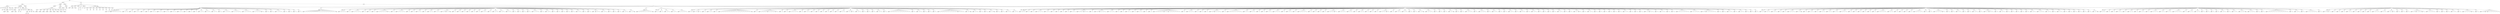 digraph Tree {
	"t0" [label = "TEI"];
	"t1" [label = "teiHeader"];
	"t2" [label = "fileDesc"];
	"t3" [label = "titleStmt"];
	"t4" [label = "title"];
	"t5" [label = "title"];
	"t6" [label = "title"];
	"t7" [label = "author"];
	"t8" [label = "idno"];
	"t9" [label = "idno"];
	"t10" [label = "persName"];
	"t11" [label = "forename"];
	"t12" [label = "surname"];
	"t13" [label = "author"];
	"t14" [label = "idno"];
	"t15" [label = "idno"];
	"t16" [label = "persName"];
	"t17" [label = "forename"];
	"t18" [label = "surname"];
	"t19" [label = "editor"];
	"t20" [label = "publicationStmt"];
	"t21" [label = "publisher"];
	"t22" [label = "idno"];
	"t23" [label = "idno"];
	"t24" [label = "availability"];
	"t25" [label = "licence"];
	"t26" [label = "ab"];
	"t27" [label = "ref"];
	"t28" [label = "sourceDesc"];
	"t29" [label = "bibl"];
	"t30" [label = "name"];
	"t31" [label = "idno"];
	"t32" [label = "idno"];
	"t33" [label = "availability"];
	"t34" [label = "licence"];
	"t35" [label = "ab"];
	"t36" [label = "ref"];
	"t37" [label = "bibl"];
	"t38" [label = "date"];
	"t39" [label = "date"];
	"t40" [label = "idno"];
	"t41" [label = "profileDesc"];
	"t42" [label = "particDesc"];
	"t43" [label = "listPerson"];
	"t44" [label = "person"];
	"t45" [label = "persName"];
	"t46" [label = "person"];
	"t47" [label = "persName"];
	"t48" [label = "person"];
	"t49" [label = "persName"];
	"t50" [label = "person"];
	"t51" [label = "persName"];
	"t52" [label = "person"];
	"t53" [label = "persName"];
	"t54" [label = "person"];
	"t55" [label = "persName"];
	"t56" [label = "person"];
	"t57" [label = "persName"];
	"t58" [label = "person"];
	"t59" [label = "persName"];
	"t60" [label = "person"];
	"t61" [label = "persName"];
	"t62" [label = "textClass"];
	"t63" [label = "keywords"];
	"t64" [label = "term"];
	"t65" [label = "term"];
	"t66" [label = "classCode"];
	"t67" [label = "revisionDesc"];
	"t68" [label = "listChange"];
	"t69" [label = "change"];
	"t70" [label = "text"];
	"t71" [label = "front"];
	"t72" [label = "docTitle"];
	"t73" [label = "titlePart"];
	"t74" [label = "titlePart"];
	"t75" [label = "titlePart"];
	"t76" [label = "docDate"];
	"t77" [label = "docAuthor"];
	"t78" [label = "div"];
	"t79" [label = "div"];
	"t80" [label = "p"];
	"t81" [label = "div"];
	"t82" [label = "p"];
	"t83" [label = "performance"];
	"t84" [label = "ab"];
	"t85" [label = "castList"];
	"t86" [label = "head"];
	"t87" [label = "castItem"];
	"t88" [label = "role"];
	"t89" [label = "castItem"];
	"t90" [label = "role"];
	"t91" [label = "castItem"];
	"t92" [label = "role"];
	"t93" [label = "castItem"];
	"t94" [label = "role"];
	"t95" [label = "castItem"];
	"t96" [label = "role"];
	"t97" [label = "castItem"];
	"t98" [label = "role"];
	"t99" [label = "castItem"];
	"t100" [label = "role"];
	"t101" [label = "castItem"];
	"t102" [label = "role"];
	"t103" [label = "castItem"];
	"t104" [label = "role"];
	"t105" [label = "note"];
	"t106" [label = "body"];
	"t107" [label = "div"];
	"t108" [label = "head"];
	"t109" [label = "div"];
	"t110" [label = "head"];
	"t111" [label = "sp"];
	"t112" [label = "speaker"];
	"t113" [label = "l"];
	"t114" [label = "sp"];
	"t115" [label = "speaker"];
	"t116" [label = "l"];
	"t117" [label = "l"];
	"t118" [label = "l"];
	"t119" [label = "l"];
	"t120" [label = "l"];
	"t121" [label = "sp"];
	"t122" [label = "speaker"];
	"t123" [label = "l"];
	"t124" [label = "l"];
	"t125" [label = "sp"];
	"t126" [label = "speaker"];
	"t127" [label = "l"];
	"t128" [label = "sp"];
	"t129" [label = "speaker"];
	"t130" [label = "l"];
	"t131" [label = "l"];
	"t132" [label = "sp"];
	"t133" [label = "speaker"];
	"t134" [label = "l"];
	"t135" [label = "sp"];
	"t136" [label = "speaker"];
	"t137" [label = "l"];
	"t138" [label = "sp"];
	"t139" [label = "speaker"];
	"t140" [label = "l"];
	"t141" [label = "l"];
	"t142" [label = "sp"];
	"t143" [label = "speaker"];
	"t144" [label = "l"];
	"t145" [label = "l"];
	"t146" [label = "sp"];
	"t147" [label = "speaker"];
	"t148" [label = "l"];
	"t149" [label = "l"];
	"t150" [label = "sp"];
	"t151" [label = "speaker"];
	"t152" [label = "l"];
	"t153" [label = "l"];
	"t154" [label = "sp"];
	"t155" [label = "speaker"];
	"t156" [label = "l"];
	"t157" [label = "l"];
	"t158" [label = "sp"];
	"t159" [label = "speaker"];
	"t160" [label = "l"];
	"t161" [label = "sp"];
	"t162" [label = "speaker"];
	"t163" [label = "l"];
	"t164" [label = "sp"];
	"t165" [label = "speaker"];
	"t166" [label = "l"];
	"t167" [label = "sp"];
	"t168" [label = "speaker"];
	"t169" [label = "l"];
	"t170" [label = "l"];
	"t171" [label = "sp"];
	"t172" [label = "speaker"];
	"t173" [label = "l"];
	"t174" [label = "l"];
	"t175" [label = "sp"];
	"t176" [label = "speaker"];
	"t177" [label = "l"];
	"t178" [label = "l"];
	"t179" [label = "sp"];
	"t180" [label = "speaker"];
	"t181" [label = "l"];
	"t182" [label = "sp"];
	"t183" [label = "speaker"];
	"t184" [label = "l"];
	"t185" [label = "l"];
	"t186" [label = "l"];
	"t187" [label = "sp"];
	"t188" [label = "speaker"];
	"t189" [label = "l"];
	"t190" [label = "l"];
	"t191" [label = "l"];
	"t192" [label = "l"];
	"t193" [label = "sp"];
	"t194" [label = "speaker"];
	"t195" [label = "l"];
	"t196" [label = "l"];
	"t197" [label = "l"];
	"t198" [label = "l"];
	"t199" [label = "sp"];
	"t200" [label = "speaker"];
	"t201" [label = "l"];
	"t202" [label = "l"];
	"t203" [label = "l"];
	"t204" [label = "stage"];
	"t205" [label = "l"];
	"t206" [label = "sp"];
	"t207" [label = "speaker"];
	"t208" [label = "l"];
	"t209" [label = "sp"];
	"t210" [label = "speaker"];
	"t211" [label = "l"];
	"t212" [label = "sp"];
	"t213" [label = "speaker"];
	"t214" [label = "l"];
	"t215" [label = "l"];
	"t216" [label = "l"];
	"t217" [label = "sp"];
	"t218" [label = "speaker"];
	"t219" [label = "l"];
	"t220" [label = "sp"];
	"t221" [label = "speaker"];
	"t222" [label = "l"];
	"t223" [label = "sp"];
	"t224" [label = "speaker"];
	"t225" [label = "l"];
	"t226" [label = "sp"];
	"t227" [label = "speaker"];
	"t228" [label = "l"];
	"t229" [label = "div"];
	"t230" [label = "head"];
	"t231" [label = "sp"];
	"t232" [label = "speaker"];
	"t233" [label = "l"];
	"t234" [label = "l"];
	"t235" [label = "l"];
	"t236" [label = "l"];
	"t237" [label = "l"];
	"t238" [label = "l"];
	"t239" [label = "l"];
	"t240" [label = "l"];
	"t241" [label = "l"];
	"t242" [label = "l"];
	"t243" [label = "l"];
	"t244" [label = "l"];
	"t245" [label = "l"];
	"t246" [label = "l"];
	"t247" [label = "l"];
	"t248" [label = "l"];
	"t249" [label = "stage"];
	"t250" [label = "div"];
	"t251" [label = "head"];
	"t252" [label = "sp"];
	"t253" [label = "speaker"];
	"t254" [label = "l"];
	"t255" [label = "l"];
	"t256" [label = "l"];
	"t257" [label = "sp"];
	"t258" [label = "speaker"];
	"t259" [label = "l"];
	"t260" [label = "sp"];
	"t261" [label = "speaker"];
	"t262" [label = "l"];
	"t263" [label = "l"];
	"t264" [label = "l"];
	"t265" [label = "l"];
	"t266" [label = "sp"];
	"t267" [label = "speaker"];
	"t268" [label = "l"];
	"t269" [label = "sp"];
	"t270" [label = "speaker"];
	"t271" [label = "l"];
	"t272" [label = "sp"];
	"t273" [label = "speaker"];
	"t274" [label = "l"];
	"t275" [label = "sp"];
	"t276" [label = "speaker"];
	"t277" [label = "l"];
	"t278" [label = "l"];
	"t279" [label = "l"];
	"t280" [label = "l"];
	"t281" [label = "note"];
	"t282" [label = "l"];
	"t283" [label = "sp"];
	"t284" [label = "speaker"];
	"t285" [label = "l"];
	"t286" [label = "sp"];
	"t287" [label = "speaker"];
	"t288" [label = "l"];
	"t289" [label = "l"];
	"t290" [label = "l"];
	"t291" [label = "l"];
	"t292" [label = "sp"];
	"t293" [label = "speaker"];
	"t294" [label = "l"];
	"t295" [label = "sp"];
	"t296" [label = "speaker"];
	"t297" [label = "l"];
	"t298" [label = "sp"];
	"t299" [label = "speaker"];
	"t300" [label = "l"];
	"t301" [label = "l"];
	"t302" [label = "sp"];
	"t303" [label = "speaker"];
	"t304" [label = "l"];
	"t305" [label = "sp"];
	"t306" [label = "speaker"];
	"t307" [label = "l"];
	"t308" [label = "l"];
	"t309" [label = "sp"];
	"t310" [label = "speaker"];
	"t311" [label = "l"];
	"t312" [label = "l"];
	"t313" [label = "sp"];
	"t314" [label = "speaker"];
	"t315" [label = "l"];
	"t316" [label = "stage"];
	"t317" [label = "l"];
	"t318" [label = "stage"];
	"t319" [label = "sp"];
	"t320" [label = "speaker"];
	"t321" [label = "l"];
	"t322" [label = "sp"];
	"t323" [label = "speaker"];
	"t324" [label = "l"];
	"t325" [label = "sp"];
	"t326" [label = "speaker"];
	"t327" [label = "l"];
	"t328" [label = "sp"];
	"t329" [label = "speaker"];
	"t330" [label = "l"];
	"t331" [label = "sp"];
	"t332" [label = "speaker"];
	"t333" [label = "l"];
	"t334" [label = "sp"];
	"t335" [label = "speaker"];
	"t336" [label = "l"];
	"t337" [label = "sp"];
	"t338" [label = "speaker"];
	"t339" [label = "l"];
	"t340" [label = "l"];
	"t341" [label = "sp"];
	"t342" [label = "speaker"];
	"t343" [label = "l"];
	"t344" [label = "sp"];
	"t345" [label = "speaker"];
	"t346" [label = "l"];
	"t347" [label = "l"];
	"t348" [label = "sp"];
	"t349" [label = "speaker"];
	"t350" [label = "l"];
	"t351" [label = "l"];
	"t352" [label = "sp"];
	"t353" [label = "speaker"];
	"t354" [label = "l"];
	"t355" [label = "l"];
	"t356" [label = "sp"];
	"t357" [label = "speaker"];
	"t358" [label = "l"];
	"t359" [label = "sp"];
	"t360" [label = "speaker"];
	"t361" [label = "l"];
	"t362" [label = "sp"];
	"t363" [label = "speaker"];
	"t364" [label = "l"];
	"t365" [label = "sp"];
	"t366" [label = "speaker"];
	"t367" [label = "l"];
	"t368" [label = "sp"];
	"t369" [label = "speaker"];
	"t370" [label = "l"];
	"t371" [label = "l"];
	"t372" [label = "l"];
	"t373" [label = "sp"];
	"t374" [label = "speaker"];
	"t375" [label = "l"];
	"t376" [label = "sp"];
	"t377" [label = "speaker"];
	"t378" [label = "l"];
	"t379" [label = "l"];
	"t380" [label = "sp"];
	"t381" [label = "speaker"];
	"t382" [label = "l"];
	"t383" [label = "sp"];
	"t384" [label = "speaker"];
	"t385" [label = "l"];
	"t386" [label = "sp"];
	"t387" [label = "speaker"];
	"t388" [label = "l"];
	"t389" [label = "sp"];
	"t390" [label = "speaker"];
	"t391" [label = "l"];
	"t392" [label = "sp"];
	"t393" [label = "speaker"];
	"t394" [label = "l"];
	"t395" [label = "sp"];
	"t396" [label = "speaker"];
	"t397" [label = "l"];
	"t398" [label = "l"];
	"t399" [label = "sp"];
	"t400" [label = "speaker"];
	"t401" [label = "l"];
	"t402" [label = "sp"];
	"t403" [label = "speaker"];
	"t404" [label = "l"];
	"t405" [label = "sp"];
	"t406" [label = "speaker"];
	"t407" [label = "stage"];
	"t408" [label = "l"];
	"t409" [label = "l"];
	"t410" [label = "sp"];
	"t411" [label = "speaker"];
	"t412" [label = "l"];
	"t413" [label = "l"];
	"t414" [label = "sp"];
	"t415" [label = "speaker"];
	"t416" [label = "l"];
	"t417" [label = "sp"];
	"t418" [label = "speaker"];
	"t419" [label = "l"];
	"t420" [label = "sp"];
	"t421" [label = "speaker"];
	"t422" [label = "l"];
	"t423" [label = "sp"];
	"t424" [label = "speaker"];
	"t425" [label = "l"];
	"t426" [label = "l"];
	"t427" [label = "sp"];
	"t428" [label = "speaker"];
	"t429" [label = "l"];
	"t430" [label = "stage"];
	"t431" [label = "div"];
	"t432" [label = "head"];
	"t433" [label = "sp"];
	"t434" [label = "speaker"];
	"t435" [label = "l"];
	"t436" [label = "l"];
	"t437" [label = "l"];
	"t438" [label = "l"];
	"t439" [label = "l"];
	"t440" [label = "l"];
	"t441" [label = "l"];
	"t442" [label = "stage"];
	"t443" [label = "div"];
	"t444" [label = "head"];
	"t445" [label = "sp"];
	"t446" [label = "speaker"];
	"t447" [label = "l"];
	"t448" [label = "sp"];
	"t449" [label = "speaker"];
	"t450" [label = "l"];
	"t451" [label = "sp"];
	"t452" [label = "speaker"];
	"t453" [label = "l"];
	"t454" [label = "l"];
	"t455" [label = "sp"];
	"t456" [label = "speaker"];
	"t457" [label = "l"];
	"t458" [label = "l"];
	"t459" [label = "sp"];
	"t460" [label = "speaker"];
	"t461" [label = "l"];
	"t462" [label = "l"];
	"t463" [label = "l"];
	"t464" [label = "l"];
	"t465" [label = "div"];
	"t466" [label = "head"];
	"t467" [label = "sp"];
	"t468" [label = "speaker"];
	"t469" [label = "l"];
	"t470" [label = "sp"];
	"t471" [label = "speaker"];
	"t472" [label = "l"];
	"t473" [label = "stage"];
	"t474" [label = "l"];
	"t475" [label = "sp"];
	"t476" [label = "speaker"];
	"t477" [label = "l"];
	"t478" [label = "sp"];
	"t479" [label = "speaker"];
	"t480" [label = "l"];
	"t481" [label = "l"];
	"t482" [label = "sp"];
	"t483" [label = "speaker"];
	"t484" [label = "l"];
	"t485" [label = "sp"];
	"t486" [label = "speaker"];
	"t487" [label = "l"];
	"t488" [label = "l"];
	"t489" [label = "l"];
	"t490" [label = "l"];
	"t491" [label = "l"];
	"t492" [label = "l"];
	"t493" [label = "l"];
	"t494" [label = "l"];
	"t495" [label = "l"];
	"t496" [label = "l"];
	"t497" [label = "l"];
	"t498" [label = "l"];
	"t499" [label = "l"];
	"t500" [label = "l"];
	"t501" [label = "l"];
	"t502" [label = "l"];
	"t503" [label = "stage"];
	"t504" [label = "sp"];
	"t505" [label = "speaker"];
	"t506" [label = "l"];
	"t507" [label = "sp"];
	"t508" [label = "speaker"];
	"t509" [label = "l"];
	"t510" [label = "l"];
	"t511" [label = "l"];
	"t512" [label = "stage"];
	"t513" [label = "l"];
	"t514" [label = "l"];
	"t515" [label = "l"];
	"t516" [label = "note"];
	"t517" [label = "l"];
	"t518" [label = "sp"];
	"t519" [label = "speaker"];
	"t520" [label = "l"];
	"t521" [label = "sp"];
	"t522" [label = "speaker"];
	"t523" [label = "l"];
	"t524" [label = "sp"];
	"t525" [label = "speaker"];
	"t526" [label = "l"];
	"t527" [label = "l"];
	"t528" [label = "l"];
	"t529" [label = "l"];
	"t530" [label = "sp"];
	"t531" [label = "speaker"];
	"t532" [label = "l"];
	"t533" [label = "sp"];
	"t534" [label = "speaker"];
	"t535" [label = "l"];
	"t536" [label = "l"];
	"t537" [label = "sp"];
	"t538" [label = "speaker"];
	"t539" [label = "l"];
	"t540" [label = "sp"];
	"t541" [label = "speaker"];
	"t542" [label = "l"];
	"t543" [label = "sp"];
	"t544" [label = "speaker"];
	"t545" [label = "l"];
	"t546" [label = "sp"];
	"t547" [label = "speaker"];
	"t548" [label = "l"];
	"t549" [label = "sp"];
	"t550" [label = "speaker"];
	"t551" [label = "l"];
	"t552" [label = "sp"];
	"t553" [label = "speaker"];
	"t554" [label = "l"];
	"t555" [label = "sp"];
	"t556" [label = "speaker"];
	"t557" [label = "l"];
	"t558" [label = "l"];
	"t559" [label = "sp"];
	"t560" [label = "speaker"];
	"t561" [label = "l"];
	"t562" [label = "stage"];
	"t563" [label = "l"];
	"t564" [label = "sp"];
	"t565" [label = "speaker"];
	"t566" [label = "l"];
	"t567" [label = "l"];
	"t568" [label = "sp"];
	"t569" [label = "speaker"];
	"t570" [label = "l"];
	"t571" [label = "sp"];
	"t572" [label = "speaker"];
	"t573" [label = "l"];
	"t574" [label = "sp"];
	"t575" [label = "speaker"];
	"t576" [label = "l"];
	"t577" [label = "sp"];
	"t578" [label = "speaker"];
	"t579" [label = "l"];
	"t580" [label = "l"];
	"t581" [label = "sp"];
	"t582" [label = "speaker"];
	"t583" [label = "l"];
	"t584" [label = "sp"];
	"t585" [label = "speaker"];
	"t586" [label = "l"];
	"t587" [label = "l"];
	"t588" [label = "l"];
	"t589" [label = "l"];
	"t590" [label = "l"];
	"t591" [label = "l"];
	"t592" [label = "l"];
	"t593" [label = "l"];
	"t594" [label = "l"];
	"t595" [label = "l"];
	"t596" [label = "l"];
	"t597" [label = "sp"];
	"t598" [label = "speaker"];
	"t599" [label = "l"];
	"t600" [label = "sp"];
	"t601" [label = "speaker"];
	"t602" [label = "l"];
	"t603" [label = "l"];
	"t604" [label = "sp"];
	"t605" [label = "speaker"];
	"t606" [label = "l"];
	"t607" [label = "sp"];
	"t608" [label = "speaker"];
	"t609" [label = "l"];
	"t610" [label = "sp"];
	"t611" [label = "speaker"];
	"t612" [label = "l"];
	"t613" [label = "sp"];
	"t614" [label = "speaker"];
	"t615" [label = "l"];
	"t616" [label = "l"];
	"t617" [label = "l"];
	"t618" [label = "l"];
	"t619" [label = "l"];
	"t620" [label = "l"];
	"t621" [label = "l"];
	"t622" [label = "l"];
	"t623" [label = "l"];
	"t624" [label = "stage"];
	"t625" [label = "l"];
	"t626" [label = "l"];
	"t627" [label = "l"];
	"t628" [label = "sp"];
	"t629" [label = "speaker"];
	"t630" [label = "l"];
	"t631" [label = "stage"];
	"t632" [label = "sp"];
	"t633" [label = "speaker"];
	"t634" [label = "l"];
	"t635" [label = "l"];
	"t636" [label = "sp"];
	"t637" [label = "speaker"];
	"t638" [label = "l"];
	"t639" [label = "sp"];
	"t640" [label = "speaker"];
	"t641" [label = "l"];
	"t642" [label = "sp"];
	"t643" [label = "speaker"];
	"t644" [label = "l"];
	"t645" [label = "stage"];
	"t646" [label = "sp"];
	"t647" [label = "speaker"];
	"t648" [label = "l"];
	"t649" [label = "sp"];
	"t650" [label = "speaker"];
	"t651" [label = "l"];
	"t652" [label = "sp"];
	"t653" [label = "speaker"];
	"t654" [label = "l"];
	"t655" [label = "l"];
	"t656" [label = "sp"];
	"t657" [label = "speaker"];
	"t658" [label = "l"];
	"t659" [label = "l"];
	"t660" [label = "div"];
	"t661" [label = "head"];
	"t662" [label = "stage"];
	"t663" [label = "sp"];
	"t664" [label = "speaker"];
	"t665" [label = "l"];
	"t666" [label = "l"];
	"t667" [label = "sp"];
	"t668" [label = "speaker"];
	"t669" [label = "l"];
	"t670" [label = "sp"];
	"t671" [label = "speaker"];
	"t672" [label = "l"];
	"t673" [label = "sp"];
	"t674" [label = "speaker"];
	"t675" [label = "l"];
	"t676" [label = "l"];
	"t677" [label = "l"];
	"t678" [label = "sp"];
	"t679" [label = "speaker"];
	"t680" [label = "l"];
	"t681" [label = "l"];
	"t682" [label = "sp"];
	"t683" [label = "speaker"];
	"t684" [label = "l"];
	"t685" [label = "sp"];
	"t686" [label = "speaker"];
	"t687" [label = "l"];
	"t688" [label = "sp"];
	"t689" [label = "speaker"];
	"t690" [label = "l"];
	"t691" [label = "sp"];
	"t692" [label = "speaker"];
	"t693" [label = "l"];
	"t694" [label = "sp"];
	"t695" [label = "speaker"];
	"t696" [label = "l"];
	"t697" [label = "l"];
	"t698" [label = "sp"];
	"t699" [label = "speaker"];
	"t700" [label = "l"];
	"t701" [label = "l"];
	"t702" [label = "stage"];
	"t703" [label = "l"];
	"t704" [label = "l"];
	"t705" [label = "sp"];
	"t706" [label = "speaker"];
	"t707" [label = "l"];
	"t708" [label = "sp"];
	"t709" [label = "speaker"];
	"t710" [label = "l"];
	"t711" [label = "stage"];
	"t712" [label = "l"];
	"t713" [label = "l"];
	"t714" [label = "l"];
	"t715" [label = "sp"];
	"t716" [label = "speaker"];
	"t717" [label = "l"];
	"t718" [label = "l"];
	"t719" [label = "l"];
	"t720" [label = "sp"];
	"t721" [label = "speaker"];
	"t722" [label = "l"];
	"t723" [label = "sp"];
	"t724" [label = "speaker"];
	"t725" [label = "l"];
	"t726" [label = "sp"];
	"t727" [label = "speaker"];
	"t728" [label = "l"];
	"t729" [label = "l"];
	"t730" [label = "sp"];
	"t731" [label = "speaker"];
	"t732" [label = "l"];
	"t733" [label = "sp"];
	"t734" [label = "speaker"];
	"t735" [label = "l"];
	"t736" [label = "l"];
	"t737" [label = "sp"];
	"t738" [label = "speaker"];
	"t739" [label = "l"];
	"t740" [label = "sp"];
	"t741" [label = "speaker"];
	"t742" [label = "l"];
	"t743" [label = "sp"];
	"t744" [label = "speaker"];
	"t745" [label = "l"];
	"t746" [label = "l"];
	"t747" [label = "l"];
	"t748" [label = "l"];
	"t749" [label = "stage"];
	"t750" [label = "l"];
	"t751" [label = "stage"];
	"t752" [label = "l"];
	"t753" [label = "l"];
	"t754" [label = "l"];
	"t755" [label = "l"];
	"t756" [label = "l"];
	"t757" [label = "l"];
	"t758" [label = "sp"];
	"t759" [label = "speaker"];
	"t760" [label = "l"];
	"t761" [label = "sp"];
	"t762" [label = "speaker"];
	"t763" [label = "l"];
	"t764" [label = "l"];
	"t765" [label = "l"];
	"t766" [label = "sp"];
	"t767" [label = "speaker"];
	"t768" [label = "l"];
	"t769" [label = "sp"];
	"t770" [label = "speaker"];
	"t771" [label = "l"];
	"t772" [label = "sp"];
	"t773" [label = "speaker"];
	"t774" [label = "l"];
	"t775" [label = "sp"];
	"t776" [label = "speaker"];
	"t777" [label = "l"];
	"t778" [label = "stage"];
	"t779" [label = "l"];
	"t780" [label = "l"];
	"t781" [label = "l"];
	"t782" [label = "sp"];
	"t783" [label = "speaker"];
	"t784" [label = "l"];
	"t785" [label = "sp"];
	"t786" [label = "speaker"];
	"t787" [label = "l"];
	"t788" [label = "l"];
	"t789" [label = "l"];
	"t790" [label = "l"];
	"t791" [label = "l"];
	"t792" [label = "l"];
	"t793" [label = "l"];
	"t794" [label = "sp"];
	"t795" [label = "speaker"];
	"t796" [label = "l"];
	"t797" [label = "l"];
	"t798" [label = "sp"];
	"t799" [label = "speaker"];
	"t800" [label = "l"];
	"t801" [label = "l"];
	"t802" [label = "sp"];
	"t803" [label = "speaker"];
	"t804" [label = "l"];
	"t805" [label = "sp"];
	"t806" [label = "speaker"];
	"t807" [label = "l"];
	"t808" [label = "sp"];
	"t809" [label = "speaker"];
	"t810" [label = "l"];
	"t811" [label = "l"];
	"t812" [label = "sp"];
	"t813" [label = "speaker"];
	"t814" [label = "l"];
	"t815" [label = "l"];
	"t816" [label = "l"];
	"t817" [label = "sp"];
	"t818" [label = "speaker"];
	"t819" [label = "l"];
	"t820" [label = "sp"];
	"t821" [label = "speaker"];
	"t822" [label = "l"];
	"t823" [label = "l"];
	"t824" [label = "sp"];
	"t825" [label = "speaker"];
	"t826" [label = "l"];
	"t827" [label = "sp"];
	"t828" [label = "speaker"];
	"t829" [label = "l"];
	"t830" [label = "l"];
	"t831" [label = "l"];
	"t832" [label = "l"];
	"t833" [label = "sp"];
	"t834" [label = "speaker"];
	"t835" [label = "l"];
	"t836" [label = "sp"];
	"t837" [label = "speaker"];
	"t838" [label = "l"];
	"t839" [label = "sp"];
	"t840" [label = "speaker"];
	"t841" [label = "l"];
	"t842" [label = "sp"];
	"t843" [label = "speaker"];
	"t844" [label = "l"];
	"t845" [label = "sp"];
	"t846" [label = "speaker"];
	"t847" [label = "l"];
	"t848" [label = "l"];
	"t849" [label = "stage"];
	"t850" [label = "l"];
	"t851" [label = "sp"];
	"t852" [label = "speaker"];
	"t853" [label = "l"];
	"t854" [label = "l"];
	"t855" [label = "l"];
	"t856" [label = "sp"];
	"t857" [label = "speaker"];
	"t858" [label = "l"];
	"t859" [label = "l"];
	"t860" [label = "sp"];
	"t861" [label = "speaker"];
	"t862" [label = "l"];
	"t863" [label = "sp"];
	"t864" [label = "speaker"];
	"t865" [label = "l"];
	"t866" [label = "l"];
	"t867" [label = "sp"];
	"t868" [label = "speaker"];
	"t869" [label = "l"];
	"t870" [label = "sp"];
	"t871" [label = "speaker"];
	"t872" [label = "l"];
	"t873" [label = "sp"];
	"t874" [label = "speaker"];
	"t875" [label = "l"];
	"t876" [label = "sp"];
	"t877" [label = "speaker"];
	"t878" [label = "l"];
	"t879" [label = "l"];
	"t880" [label = "stage"];
	"t881" [label = "l"];
	"t882" [label = "sp"];
	"t883" [label = "speaker"];
	"t884" [label = "l"];
	"t885" [label = "sp"];
	"t886" [label = "speaker"];
	"t887" [label = "l"];
	"t888" [label = "l"];
	"t889" [label = "sp"];
	"t890" [label = "speaker"];
	"t891" [label = "l"];
	"t892" [label = "l"];
	"t893" [label = "sp"];
	"t894" [label = "speaker"];
	"t895" [label = "l"];
	"t896" [label = "sp"];
	"t897" [label = "speaker"];
	"t898" [label = "l"];
	"t899" [label = "sp"];
	"t900" [label = "speaker"];
	"t901" [label = "l"];
	"t902" [label = "stage"];
	"t903" [label = "sp"];
	"t904" [label = "speaker"];
	"t905" [label = "l"];
	"t906" [label = "l"];
	"t907" [label = "l"];
	"t908" [label = "sp"];
	"t909" [label = "speaker"];
	"t910" [label = "l"];
	"t911" [label = "sp"];
	"t912" [label = "speaker"];
	"t913" [label = "l"];
	"t914" [label = "sp"];
	"t915" [label = "speaker"];
	"t916" [label = "l"];
	"t917" [label = "sp"];
	"t918" [label = "speaker"];
	"t919" [label = "l"];
	"t920" [label = "stage"];
	"t921" [label = "sp"];
	"t922" [label = "speaker"];
	"t923" [label = "l"];
	"t924" [label = "sp"];
	"t925" [label = "speaker"];
	"t926" [label = "l"];
	"t927" [label = "sp"];
	"t928" [label = "speaker"];
	"t929" [label = "l"];
	"t930" [label = "l"];
	"t931" [label = "l"];
	"t932" [label = "sp"];
	"t933" [label = "speaker"];
	"t934" [label = "l"];
	"t935" [label = "sp"];
	"t936" [label = "speaker"];
	"t937" [label = "l"];
	"t938" [label = "l"];
	"t939" [label = "l"];
	"t940" [label = "sp"];
	"t941" [label = "speaker"];
	"t942" [label = "l"];
	"t943" [label = "sp"];
	"t944" [label = "speaker"];
	"t945" [label = "l"];
	"t946" [label = "l"];
	"t947" [label = "sp"];
	"t948" [label = "speaker"];
	"t949" [label = "l"];
	"t950" [label = "sp"];
	"t951" [label = "speaker"];
	"t952" [label = "l"];
	"t953" [label = "sp"];
	"t954" [label = "speaker"];
	"t955" [label = "l"];
	"t956" [label = "l"];
	"t957" [label = "sp"];
	"t958" [label = "speaker"];
	"t959" [label = "l"];
	"t960" [label = "sp"];
	"t961" [label = "speaker"];
	"t962" [label = "l"];
	"t963" [label = "l"];
	"t964" [label = "sp"];
	"t965" [label = "speaker"];
	"t966" [label = "l"];
	"t967" [label = "sp"];
	"t968" [label = "speaker"];
	"t969" [label = "l"];
	"t970" [label = "l"];
	"t971" [label = "sp"];
	"t972" [label = "speaker"];
	"t973" [label = "l"];
	"t974" [label = "sp"];
	"t975" [label = "speaker"];
	"t976" [label = "l"];
	"t977" [label = "sp"];
	"t978" [label = "speaker"];
	"t979" [label = "l"];
	"t980" [label = "sp"];
	"t981" [label = "speaker"];
	"t982" [label = "l"];
	"t983" [label = "sp"];
	"t984" [label = "speaker"];
	"t985" [label = "l"];
	"t986" [label = "l"];
	"t987" [label = "sp"];
	"t988" [label = "speaker"];
	"t989" [label = "l"];
	"t990" [label = "sp"];
	"t991" [label = "speaker"];
	"t992" [label = "l"];
	"t993" [label = "sp"];
	"t994" [label = "speaker"];
	"t995" [label = "l"];
	"t996" [label = "stage"];
	"t997" [label = "l"];
	"t998" [label = "sp"];
	"t999" [label = "speaker"];
	"t1000" [label = "l"];
	"t1001" [label = "sp"];
	"t1002" [label = "speaker"];
	"t1003" [label = "l"];
	"t1004" [label = "l"];
	"t1005" [label = "sp"];
	"t1006" [label = "speaker"];
	"t1007" [label = "l"];
	"t1008" [label = "sp"];
	"t1009" [label = "speaker"];
	"t1010" [label = "l"];
	"t1011" [label = "sp"];
	"t1012" [label = "speaker"];
	"t1013" [label = "l"];
	"t1014" [label = "sp"];
	"t1015" [label = "speaker"];
	"t1016" [label = "l"];
	"t1017" [label = "sp"];
	"t1018" [label = "speaker"];
	"t1019" [label = "l"];
	"t1020" [label = "sp"];
	"t1021" [label = "speaker"];
	"t1022" [label = "l"];
	"t1023" [label = "sp"];
	"t1024" [label = "speaker"];
	"t1025" [label = "l"];
	"t1026" [label = "l"];
	"t1027" [label = "sp"];
	"t1028" [label = "speaker"];
	"t1029" [label = "l"];
	"t1030" [label = "sp"];
	"t1031" [label = "speaker"];
	"t1032" [label = "l"];
	"t1033" [label = "sp"];
	"t1034" [label = "speaker"];
	"t1035" [label = "l"];
	"t1036" [label = "sp"];
	"t1037" [label = "speaker"];
	"t1038" [label = "l"];
	"t1039" [label = "stage"];
	"t1040" [label = "l"];
	"t1041" [label = "l"];
	"t1042" [label = "sp"];
	"t1043" [label = "speaker"];
	"t1044" [label = "l"];
	"t1045" [label = "sp"];
	"t1046" [label = "speaker"];
	"t1047" [label = "l"];
	"t1048" [label = "l"];
	"t1049" [label = "sp"];
	"t1050" [label = "speaker"];
	"t1051" [label = "l"];
	"t1052" [label = "sp"];
	"t1053" [label = "speaker"];
	"t1054" [label = "l"];
	"t1055" [label = "sp"];
	"t1056" [label = "speaker"];
	"t1057" [label = "l"];
	"t1058" [label = "l"];
	"t1059" [label = "l"];
	"t1060" [label = "l"];
	"t1061" [label = "l"];
	"t1062" [label = "l"];
	"t1063" [label = "sp"];
	"t1064" [label = "speaker"];
	"t1065" [label = "l"];
	"t1066" [label = "l"];
	"t1067" [label = "l"];
	"t1068" [label = "l"];
	"t1069" [label = "sp"];
	"t1070" [label = "speaker"];
	"t1071" [label = "l"];
	"t1072" [label = "stage"];
	"t1073" [label = "l"];
	"t1074" [label = "l"];
	"t1075" [label = "l"];
	"t1076" [label = "l"];
	"t1077" [label = "l"];
	"t1078" [label = "sp"];
	"t1079" [label = "speaker"];
	"t1080" [label = "l"];
	"t1081" [label = "sp"];
	"t1082" [label = "speaker"];
	"t1083" [label = "l"];
	"t1084" [label = "sp"];
	"t1085" [label = "speaker"];
	"t1086" [label = "l"];
	"t1087" [label = "l"];
	"t1088" [label = "sp"];
	"t1089" [label = "speaker"];
	"t1090" [label = "l"];
	"t1091" [label = "sp"];
	"t1092" [label = "speaker"];
	"t1093" [label = "l"];
	"t1094" [label = "l"];
	"t1095" [label = "sp"];
	"t1096" [label = "speaker"];
	"t1097" [label = "l"];
	"t1098" [label = "sp"];
	"t1099" [label = "speaker"];
	"t1100" [label = "l"];
	"t1101" [label = "sp"];
	"t1102" [label = "speaker"];
	"t1103" [label = "l"];
	"t1104" [label = "div"];
	"t1105" [label = "head"];
	"t1106" [label = "sp"];
	"t1107" [label = "speaker"];
	"t1108" [label = "l"];
	"t1109" [label = "sp"];
	"t1110" [label = "speaker"];
	"t1111" [label = "l"];
	"t1112" [label = "l"];
	"t1113" [label = "sp"];
	"t1114" [label = "speaker"];
	"t1115" [label = "l"];
	"t1116" [label = "l"];
	"t1117" [label = "sp"];
	"t1118" [label = "speaker"];
	"t1119" [label = "l"];
	"t1120" [label = "sp"];
	"t1121" [label = "speaker"];
	"t1122" [label = "l"];
	"t1123" [label = "sp"];
	"t1124" [label = "speaker"];
	"t1125" [label = "l"];
	"t1126" [label = "l"];
	"t1127" [label = "l"];
	"t1128" [label = "sp"];
	"t1129" [label = "speaker"];
	"t1130" [label = "l"];
	"t1131" [label = "stage"];
	"t1132" [label = "sp"];
	"t1133" [label = "speaker"];
	"t1134" [label = "l"];
	"t1135" [label = "sp"];
	"t1136" [label = "speaker"];
	"t1137" [label = "l"];
	"t1138" [label = "l"];
	"t1139" [label = "sp"];
	"t1140" [label = "speaker"];
	"t1141" [label = "l"];
	"t1142" [label = "sp"];
	"t1143" [label = "speaker"];
	"t1144" [label = "l"];
	"t1145" [label = "l"];
	"t1146" [label = "sp"];
	"t1147" [label = "speaker"];
	"t1148" [label = "l"];
	"t1149" [label = "l"];
	"t1150" [label = "sp"];
	"t1151" [label = "speaker"];
	"t1152" [label = "l"];
	"t1153" [label = "l"];
	"t1154" [label = "sp"];
	"t1155" [label = "speaker"];
	"t1156" [label = "l"];
	"t1157" [label = "l"];
	"t1158" [label = "l"];
	"t1159" [label = "sp"];
	"t1160" [label = "speaker"];
	"t1161" [label = "l"];
	"t1162" [label = "sp"];
	"t1163" [label = "speaker"];
	"t1164" [label = "l"];
	"t1165" [label = "sp"];
	"t1166" [label = "speaker"];
	"t1167" [label = "l"];
	"t1168" [label = "sp"];
	"t1169" [label = "speaker"];
	"t1170" [label = "l"];
	"t1171" [label = "sp"];
	"t1172" [label = "speaker"];
	"t1173" [label = "l"];
	"t1174" [label = "sp"];
	"t1175" [label = "speaker"];
	"t1176" [label = "l"];
	"t1177" [label = "sp"];
	"t1178" [label = "speaker"];
	"t1179" [label = "l"];
	"t1180" [label = "l"];
	"t1181" [label = "l"];
	"t1182" [label = "l"];
	"t1183" [label = "sp"];
	"t1184" [label = "speaker"];
	"t1185" [label = "l"];
	"t1186" [label = "l"];
	"t1187" [label = "sp"];
	"t1188" [label = "speaker"];
	"t1189" [label = "l"];
	"t1190" [label = "sp"];
	"t1191" [label = "speaker"];
	"t1192" [label = "l"];
	"t1193" [label = "sp"];
	"t1194" [label = "speaker"];
	"t1195" [label = "l"];
	"t1196" [label = "sp"];
	"t1197" [label = "speaker"];
	"t1198" [label = "l"];
	"t1199" [label = "sp"];
	"t1200" [label = "speaker"];
	"t1201" [label = "l"];
	"t1202" [label = "l"];
	"t1203" [label = "l"];
	"t1204" [label = "l"];
	"t1205" [label = "sp"];
	"t1206" [label = "speaker"];
	"t1207" [label = "l"];
	"t1208" [label = "sp"];
	"t1209" [label = "speaker"];
	"t1210" [label = "l"];
	"t1211" [label = "sp"];
	"t1212" [label = "speaker"];
	"t1213" [label = "l"];
	"t1214" [label = "l"];
	"t1215" [label = "l"];
	"t1216" [label = "stage"];
	"t1217" [label = "l"];
	"t1218" [label = "sp"];
	"t1219" [label = "speaker"];
	"t1220" [label = "l"];
	"t1221" [label = "sp"];
	"t1222" [label = "speaker"];
	"t1223" [label = "l"];
	"t1224" [label = "sp"];
	"t1225" [label = "speaker"];
	"t1226" [label = "l"];
	"t1227" [label = "l"];
	"t1228" [label = "sp"];
	"t1229" [label = "speaker"];
	"t1230" [label = "l"];
	"t1231" [label = "sp"];
	"t1232" [label = "speaker"];
	"t1233" [label = "l"];
	"t1234" [label = "sp"];
	"t1235" [label = "speaker"];
	"t1236" [label = "l"];
	"t1237" [label = "l"];
	"t1238" [label = "sp"];
	"t1239" [label = "speaker"];
	"t1240" [label = "l"];
	"t1241" [label = "sp"];
	"t1242" [label = "speaker"];
	"t1243" [label = "l"];
	"t1244" [label = "stage"];
	"t1245" [label = "l"];
	"t1246" [label = "l"];
	"t1247" [label = "sp"];
	"t1248" [label = "speaker"];
	"t1249" [label = "l"];
	"t1250" [label = "sp"];
	"t1251" [label = "speaker"];
	"t1252" [label = "l"];
	"t1253" [label = "l"];
	"t1254" [label = "sp"];
	"t1255" [label = "speaker"];
	"t1256" [label = "l"];
	"t1257" [label = "sp"];
	"t1258" [label = "speaker"];
	"t1259" [label = "l"];
	"t1260" [label = "sp"];
	"t1261" [label = "speaker"];
	"t1262" [label = "l"];
	"t1263" [label = "sp"];
	"t1264" [label = "speaker"];
	"t1265" [label = "l"];
	"t1266" [label = "sp"];
	"t1267" [label = "speaker"];
	"t1268" [label = "l"];
	"t1269" [label = "sp"];
	"t1270" [label = "speaker"];
	"t1271" [label = "l"];
	"t1272" [label = "l"];
	"t1273" [label = "sp"];
	"t1274" [label = "speaker"];
	"t1275" [label = "l"];
	"t1276" [label = "l"];
	"t1277" [label = "l"];
	"t1278" [label = "sp"];
	"t1279" [label = "speaker"];
	"t1280" [label = "l"];
	"t1281" [label = "l"];
	"t1282" [label = "sp"];
	"t1283" [label = "speaker"];
	"t1284" [label = "l"];
	"t1285" [label = "sp"];
	"t1286" [label = "speaker"];
	"t1287" [label = "l"];
	"t1288" [label = "l"];
	"t1289" [label = "sp"];
	"t1290" [label = "speaker"];
	"t1291" [label = "l"];
	"t1292" [label = "sp"];
	"t1293" [label = "speaker"];
	"t1294" [label = "l"];
	"t1295" [label = "sp"];
	"t1296" [label = "speaker"];
	"t1297" [label = "l"];
	"t1298" [label = "sp"];
	"t1299" [label = "speaker"];
	"t1300" [label = "l"];
	"t1301" [label = "sp"];
	"t1302" [label = "speaker"];
	"t1303" [label = "l"];
	"t1304" [label = "sp"];
	"t1305" [label = "speaker"];
	"t1306" [label = "l"];
	"t1307" [label = "sp"];
	"t1308" [label = "speaker"];
	"t1309" [label = "l"];
	"t1310" [label = "stage"];
	"t1311" [label = "div"];
	"t1312" [label = "head"];
	"t1313" [label = "sp"];
	"t1314" [label = "speaker"];
	"t1315" [label = "l"];
	"t1316" [label = "l"];
	"t1317" [label = "sp"];
	"t1318" [label = "speaker"];
	"t1319" [label = "l"];
	"t1320" [label = "sp"];
	"t1321" [label = "speaker"];
	"t1322" [label = "l"];
	"t1323" [label = "sp"];
	"t1324" [label = "speaker"];
	"t1325" [label = "l"];
	"t1326" [label = "l"];
	"t1327" [label = "sp"];
	"t1328" [label = "speaker"];
	"t1329" [label = "l"];
	"t1330" [label = "sp"];
	"t1331" [label = "speaker"];
	"t1332" [label = "l"];
	"t1333" [label = "l"];
	"t1334" [label = "sp"];
	"t1335" [label = "speaker"];
	"t1336" [label = "l"];
	"t1337" [label = "sp"];
	"t1338" [label = "speaker"];
	"t1339" [label = "l"];
	"t1340" [label = "l"];
	"t1341" [label = "sp"];
	"t1342" [label = "speaker"];
	"t1343" [label = "l"];
	"t1344" [label = "sp"];
	"t1345" [label = "speaker"];
	"t1346" [label = "l"];
	"t1347" [label = "l"];
	"t1348" [label = "l"];
	"t1349" [label = "sp"];
	"t1350" [label = "speaker"];
	"t1351" [label = "l"];
	"t1352" [label = "l"];
	"t1353" [label = "sp"];
	"t1354" [label = "speaker"];
	"t1355" [label = "l"];
	"t1356" [label = "l"];
	"t1357" [label = "sp"];
	"t1358" [label = "speaker"];
	"t1359" [label = "l"];
	"t1360" [label = "l"];
	"t1361" [label = "l"];
	"t1362" [label = "l"];
	"t1363" [label = "sp"];
	"t1364" [label = "speaker"];
	"t1365" [label = "l"];
	"t1366" [label = "sp"];
	"t1367" [label = "speaker"];
	"t1368" [label = "l"];
	"t1369" [label = "l"];
	"t1370" [label = "sp"];
	"t1371" [label = "speaker"];
	"t1372" [label = "l"];
	"t1373" [label = "l"];
	"t1374" [label = "sp"];
	"t1375" [label = "speaker"];
	"t1376" [label = "l"];
	"t1377" [label = "sp"];
	"t1378" [label = "speaker"];
	"t1379" [label = "l"];
	"t1380" [label = "sp"];
	"t1381" [label = "speaker"];
	"t1382" [label = "l"];
	"t1383" [label = "sp"];
	"t1384" [label = "speaker"];
	"t1385" [label = "l"];
	"t1386" [label = "sp"];
	"t1387" [label = "speaker"];
	"t1388" [label = "l"];
	"t1389" [label = "l"];
	"t1390" [label = "sp"];
	"t1391" [label = "speaker"];
	"t1392" [label = "l"];
	"t1393" [label = "sp"];
	"t1394" [label = "speaker"];
	"t1395" [label = "l"];
	"t1396" [label = "l"];
	"t1397" [label = "sp"];
	"t1398" [label = "speaker"];
	"t1399" [label = "l"];
	"t1400" [label = "l"];
	"t1401" [label = "stage"];
	"t1402" [label = "sp"];
	"t1403" [label = "speaker"];
	"t1404" [label = "l"];
	"t1405" [label = "l"];
	"t1406" [label = "l"];
	"t1407" [label = "sp"];
	"t1408" [label = "speaker"];
	"t1409" [label = "l"];
	"t1410" [label = "sp"];
	"t1411" [label = "speaker"];
	"t1412" [label = "l"];
	"t1413" [label = "sp"];
	"t1414" [label = "speaker"];
	"t1415" [label = "l"];
	"t1416" [label = "l"];
	"t1417" [label = "l"];
	"t1418" [label = "l"];
	"t1419" [label = "l"];
	"t1420" [label = "l"];
	"t1421" [label = "l"];
	"t1422" [label = "l"];
	"t1423" [label = "l"];
	"t1424" [label = "l"];
	"t1425" [label = "l"];
	"t1426" [label = "sp"];
	"t1427" [label = "speaker"];
	"t1428" [label = "l"];
	"t1429" [label = "sp"];
	"t1430" [label = "speaker"];
	"t1431" [label = "l"];
	"t1432" [label = "l"];
	"t1433" [label = "sp"];
	"t1434" [label = "speaker"];
	"t1435" [label = "l"];
	"t1436" [label = "sp"];
	"t1437" [label = "speaker"];
	"t1438" [label = "l"];
	"t1439" [label = "l"];
	"t1440" [label = "l"];
	"t1441" [label = "l"];
	"t1442" [label = "l"];
	"t1443" [label = "sp"];
	"t1444" [label = "speaker"];
	"t1445" [label = "l"];
	"t1446" [label = "div"];
	"t1447" [label = "head"];
	"t1448" [label = "sp"];
	"t1449" [label = "speaker"];
	"t1450" [label = "l"];
	"t1451" [label = "note"];
	"t1452" [label = "l"];
	"t1453" [label = "sp"];
	"t1454" [label = "speaker"];
	"t1455" [label = "l"];
	"t1456" [label = "sp"];
	"t1457" [label = "speaker"];
	"t1458" [label = "l"];
	"t1459" [label = "sp"];
	"t1460" [label = "speaker"];
	"t1461" [label = "l"];
	"t1462" [label = "sp"];
	"t1463" [label = "speaker"];
	"t1464" [label = "l"];
	"t1465" [label = "l"];
	"t1466" [label = "sp"];
	"t1467" [label = "speaker"];
	"t1468" [label = "l"];
	"t1469" [label = "sp"];
	"t1470" [label = "speaker"];
	"t1471" [label = "l"];
	"t1472" [label = "sp"];
	"t1473" [label = "speaker"];
	"t1474" [label = "l"];
	"t1475" [label = "sp"];
	"t1476" [label = "speaker"];
	"t1477" [label = "l"];
	"t1478" [label = "sp"];
	"t1479" [label = "speaker"];
	"t1480" [label = "l"];
	"t1481" [label = "l"];
	"t1482" [label = "l"];
	"t1483" [label = "sp"];
	"t1484" [label = "speaker"];
	"t1485" [label = "l"];
	"t1486" [label = "l"];
	"t1487" [label = "sp"];
	"t1488" [label = "speaker"];
	"t1489" [label = "l"];
	"t1490" [label = "stage"];
	"t1491" [label = "l"];
	"t1492" [label = "sp"];
	"t1493" [label = "speaker"];
	"t1494" [label = "l"];
	"t1495" [label = "sp"];
	"t1496" [label = "speaker"];
	"t1497" [label = "l"];
	"t1498" [label = "sp"];
	"t1499" [label = "speaker"];
	"t1500" [label = "l"];
	"t1501" [label = "sp"];
	"t1502" [label = "speaker"];
	"t1503" [label = "l"];
	"t1504" [label = "stage"];
	"t1505" [label = "l"];
	"t1506" [label = "l"];
	"t1507" [label = "stage"];
	"t1508" [label = "l"];
	"t1509" [label = "sp"];
	"t1510" [label = "speaker"];
	"t1511" [label = "l"];
	"t1512" [label = "l"];
	"t1513" [label = "l"];
	"t1514" [label = "l"];
	"t1515" [label = "sp"];
	"t1516" [label = "speaker"];
	"t1517" [label = "l"];
	"t1518" [label = "sp"];
	"t1519" [label = "speaker"];
	"t1520" [label = "l"];
	"t1521" [label = "sp"];
	"t1522" [label = "speaker"];
	"t1523" [label = "l"];
	"t1524" [label = "sp"];
	"t1525" [label = "speaker"];
	"t1526" [label = "l"];
	"t1527" [label = "l"];
	"t1528" [label = "sp"];
	"t1529" [label = "speaker"];
	"t1530" [label = "l"];
	"t1531" [label = "sp"];
	"t1532" [label = "speaker"];
	"t1533" [label = "l"];
	"t1534" [label = "l"];
	"t1535" [label = "l"];
	"t1536" [label = "stage"];
	"t1537" [label = "l"];
	"t1538" [label = "sp"];
	"t1539" [label = "speaker"];
	"t1540" [label = "l"];
	"t1541" [label = "sp"];
	"t1542" [label = "speaker"];
	"t1543" [label = "l"];
	"t1544" [label = "stage"];
	"t1545" [label = "stage"];
	"t1546" [label = "l"];
	"t1547" [label = "l"];
	"t1548" [label = "l"];
	"t1549" [label = "l"];
	"t1550" [label = "l"];
	"t1551" [label = "l"];
	"t0" -> "t1";
	"t1" -> "t2";
	"t2" -> "t3";
	"t3" -> "t4";
	"t3" -> "t5";
	"t3" -> "t6";
	"t3" -> "t7";
	"t7" -> "t8";
	"t7" -> "t9";
	"t7" -> "t10";
	"t10" -> "t11";
	"t10" -> "t12";
	"t3" -> "t13";
	"t13" -> "t14";
	"t13" -> "t15";
	"t13" -> "t16";
	"t16" -> "t17";
	"t16" -> "t18";
	"t3" -> "t19";
	"t2" -> "t20";
	"t20" -> "t21";
	"t20" -> "t22";
	"t20" -> "t23";
	"t20" -> "t24";
	"t24" -> "t25";
	"t25" -> "t26";
	"t25" -> "t27";
	"t2" -> "t28";
	"t28" -> "t29";
	"t29" -> "t30";
	"t29" -> "t31";
	"t29" -> "t32";
	"t29" -> "t33";
	"t33" -> "t34";
	"t34" -> "t35";
	"t34" -> "t36";
	"t29" -> "t37";
	"t37" -> "t38";
	"t37" -> "t39";
	"t37" -> "t40";
	"t1" -> "t41";
	"t41" -> "t42";
	"t42" -> "t43";
	"t43" -> "t44";
	"t44" -> "t45";
	"t43" -> "t46";
	"t46" -> "t47";
	"t43" -> "t48";
	"t48" -> "t49";
	"t43" -> "t50";
	"t50" -> "t51";
	"t43" -> "t52";
	"t52" -> "t53";
	"t43" -> "t54";
	"t54" -> "t55";
	"t43" -> "t56";
	"t56" -> "t57";
	"t43" -> "t58";
	"t58" -> "t59";
	"t43" -> "t60";
	"t60" -> "t61";
	"t41" -> "t62";
	"t62" -> "t63";
	"t63" -> "t64";
	"t63" -> "t65";
	"t62" -> "t66";
	"t1" -> "t67";
	"t67" -> "t68";
	"t68" -> "t69";
	"t0" -> "t70";
	"t70" -> "t71";
	"t71" -> "t72";
	"t72" -> "t73";
	"t72" -> "t74";
	"t72" -> "t75";
	"t71" -> "t76";
	"t71" -> "t77";
	"t71" -> "t78";
	"t78" -> "t79";
	"t79" -> "t80";
	"t78" -> "t81";
	"t81" -> "t82";
	"t71" -> "t83";
	"t83" -> "t84";
	"t71" -> "t85";
	"t85" -> "t86";
	"t85" -> "t87";
	"t87" -> "t88";
	"t85" -> "t89";
	"t89" -> "t90";
	"t85" -> "t91";
	"t91" -> "t92";
	"t85" -> "t93";
	"t93" -> "t94";
	"t85" -> "t95";
	"t95" -> "t96";
	"t85" -> "t97";
	"t97" -> "t98";
	"t85" -> "t99";
	"t99" -> "t100";
	"t85" -> "t101";
	"t101" -> "t102";
	"t85" -> "t103";
	"t103" -> "t104";
	"t71" -> "t105";
	"t70" -> "t106";
	"t106" -> "t107";
	"t107" -> "t108";
	"t107" -> "t109";
	"t109" -> "t110";
	"t109" -> "t111";
	"t111" -> "t112";
	"t111" -> "t113";
	"t109" -> "t114";
	"t114" -> "t115";
	"t114" -> "t116";
	"t114" -> "t117";
	"t114" -> "t118";
	"t114" -> "t119";
	"t114" -> "t120";
	"t109" -> "t121";
	"t121" -> "t122";
	"t121" -> "t123";
	"t121" -> "t124";
	"t109" -> "t125";
	"t125" -> "t126";
	"t125" -> "t127";
	"t109" -> "t128";
	"t128" -> "t129";
	"t128" -> "t130";
	"t128" -> "t131";
	"t109" -> "t132";
	"t132" -> "t133";
	"t132" -> "t134";
	"t109" -> "t135";
	"t135" -> "t136";
	"t135" -> "t137";
	"t109" -> "t138";
	"t138" -> "t139";
	"t138" -> "t140";
	"t138" -> "t141";
	"t109" -> "t142";
	"t142" -> "t143";
	"t142" -> "t144";
	"t142" -> "t145";
	"t109" -> "t146";
	"t146" -> "t147";
	"t146" -> "t148";
	"t146" -> "t149";
	"t109" -> "t150";
	"t150" -> "t151";
	"t150" -> "t152";
	"t150" -> "t153";
	"t109" -> "t154";
	"t154" -> "t155";
	"t154" -> "t156";
	"t154" -> "t157";
	"t109" -> "t158";
	"t158" -> "t159";
	"t158" -> "t160";
	"t109" -> "t161";
	"t161" -> "t162";
	"t161" -> "t163";
	"t109" -> "t164";
	"t164" -> "t165";
	"t164" -> "t166";
	"t109" -> "t167";
	"t167" -> "t168";
	"t167" -> "t169";
	"t167" -> "t170";
	"t109" -> "t171";
	"t171" -> "t172";
	"t171" -> "t173";
	"t171" -> "t174";
	"t109" -> "t175";
	"t175" -> "t176";
	"t175" -> "t177";
	"t175" -> "t178";
	"t109" -> "t179";
	"t179" -> "t180";
	"t179" -> "t181";
	"t109" -> "t182";
	"t182" -> "t183";
	"t182" -> "t184";
	"t182" -> "t185";
	"t182" -> "t186";
	"t109" -> "t187";
	"t187" -> "t188";
	"t187" -> "t189";
	"t187" -> "t190";
	"t187" -> "t191";
	"t187" -> "t192";
	"t109" -> "t193";
	"t193" -> "t194";
	"t193" -> "t195";
	"t193" -> "t196";
	"t193" -> "t197";
	"t193" -> "t198";
	"t109" -> "t199";
	"t199" -> "t200";
	"t199" -> "t201";
	"t199" -> "t202";
	"t199" -> "t203";
	"t199" -> "t204";
	"t199" -> "t205";
	"t109" -> "t206";
	"t206" -> "t207";
	"t206" -> "t208";
	"t109" -> "t209";
	"t209" -> "t210";
	"t209" -> "t211";
	"t109" -> "t212";
	"t212" -> "t213";
	"t212" -> "t214";
	"t212" -> "t215";
	"t212" -> "t216";
	"t109" -> "t217";
	"t217" -> "t218";
	"t217" -> "t219";
	"t109" -> "t220";
	"t220" -> "t221";
	"t220" -> "t222";
	"t109" -> "t223";
	"t223" -> "t224";
	"t223" -> "t225";
	"t109" -> "t226";
	"t226" -> "t227";
	"t226" -> "t228";
	"t107" -> "t229";
	"t229" -> "t230";
	"t229" -> "t231";
	"t231" -> "t232";
	"t231" -> "t233";
	"t231" -> "t234";
	"t231" -> "t235";
	"t231" -> "t236";
	"t231" -> "t237";
	"t231" -> "t238";
	"t231" -> "t239";
	"t231" -> "t240";
	"t231" -> "t241";
	"t231" -> "t242";
	"t231" -> "t243";
	"t231" -> "t244";
	"t231" -> "t245";
	"t231" -> "t246";
	"t231" -> "t247";
	"t231" -> "t248";
	"t231" -> "t249";
	"t107" -> "t250";
	"t250" -> "t251";
	"t250" -> "t252";
	"t252" -> "t253";
	"t252" -> "t254";
	"t252" -> "t255";
	"t252" -> "t256";
	"t250" -> "t257";
	"t257" -> "t258";
	"t257" -> "t259";
	"t250" -> "t260";
	"t260" -> "t261";
	"t260" -> "t262";
	"t260" -> "t263";
	"t260" -> "t264";
	"t260" -> "t265";
	"t250" -> "t266";
	"t266" -> "t267";
	"t266" -> "t268";
	"t250" -> "t269";
	"t269" -> "t270";
	"t269" -> "t271";
	"t250" -> "t272";
	"t272" -> "t273";
	"t272" -> "t274";
	"t250" -> "t275";
	"t275" -> "t276";
	"t275" -> "t277";
	"t275" -> "t278";
	"t275" -> "t279";
	"t275" -> "t280";
	"t275" -> "t281";
	"t275" -> "t282";
	"t250" -> "t283";
	"t283" -> "t284";
	"t283" -> "t285";
	"t250" -> "t286";
	"t286" -> "t287";
	"t286" -> "t288";
	"t286" -> "t289";
	"t286" -> "t290";
	"t286" -> "t291";
	"t250" -> "t292";
	"t292" -> "t293";
	"t292" -> "t294";
	"t250" -> "t295";
	"t295" -> "t296";
	"t295" -> "t297";
	"t250" -> "t298";
	"t298" -> "t299";
	"t298" -> "t300";
	"t298" -> "t301";
	"t250" -> "t302";
	"t302" -> "t303";
	"t302" -> "t304";
	"t250" -> "t305";
	"t305" -> "t306";
	"t305" -> "t307";
	"t305" -> "t308";
	"t250" -> "t309";
	"t309" -> "t310";
	"t309" -> "t311";
	"t309" -> "t312";
	"t250" -> "t313";
	"t313" -> "t314";
	"t313" -> "t315";
	"t313" -> "t316";
	"t313" -> "t317";
	"t313" -> "t318";
	"t250" -> "t319";
	"t319" -> "t320";
	"t319" -> "t321";
	"t250" -> "t322";
	"t322" -> "t323";
	"t322" -> "t324";
	"t250" -> "t325";
	"t325" -> "t326";
	"t325" -> "t327";
	"t250" -> "t328";
	"t328" -> "t329";
	"t328" -> "t330";
	"t250" -> "t331";
	"t331" -> "t332";
	"t331" -> "t333";
	"t250" -> "t334";
	"t334" -> "t335";
	"t334" -> "t336";
	"t250" -> "t337";
	"t337" -> "t338";
	"t337" -> "t339";
	"t337" -> "t340";
	"t250" -> "t341";
	"t341" -> "t342";
	"t341" -> "t343";
	"t250" -> "t344";
	"t344" -> "t345";
	"t344" -> "t346";
	"t344" -> "t347";
	"t250" -> "t348";
	"t348" -> "t349";
	"t348" -> "t350";
	"t348" -> "t351";
	"t250" -> "t352";
	"t352" -> "t353";
	"t352" -> "t354";
	"t352" -> "t355";
	"t250" -> "t356";
	"t356" -> "t357";
	"t356" -> "t358";
	"t250" -> "t359";
	"t359" -> "t360";
	"t359" -> "t361";
	"t250" -> "t362";
	"t362" -> "t363";
	"t362" -> "t364";
	"t250" -> "t365";
	"t365" -> "t366";
	"t365" -> "t367";
	"t250" -> "t368";
	"t368" -> "t369";
	"t368" -> "t370";
	"t368" -> "t371";
	"t368" -> "t372";
	"t250" -> "t373";
	"t373" -> "t374";
	"t373" -> "t375";
	"t250" -> "t376";
	"t376" -> "t377";
	"t376" -> "t378";
	"t376" -> "t379";
	"t250" -> "t380";
	"t380" -> "t381";
	"t380" -> "t382";
	"t250" -> "t383";
	"t383" -> "t384";
	"t383" -> "t385";
	"t250" -> "t386";
	"t386" -> "t387";
	"t386" -> "t388";
	"t250" -> "t389";
	"t389" -> "t390";
	"t389" -> "t391";
	"t250" -> "t392";
	"t392" -> "t393";
	"t392" -> "t394";
	"t250" -> "t395";
	"t395" -> "t396";
	"t395" -> "t397";
	"t395" -> "t398";
	"t250" -> "t399";
	"t399" -> "t400";
	"t399" -> "t401";
	"t250" -> "t402";
	"t402" -> "t403";
	"t402" -> "t404";
	"t250" -> "t405";
	"t405" -> "t406";
	"t405" -> "t407";
	"t405" -> "t408";
	"t405" -> "t409";
	"t250" -> "t410";
	"t410" -> "t411";
	"t410" -> "t412";
	"t410" -> "t413";
	"t250" -> "t414";
	"t414" -> "t415";
	"t414" -> "t416";
	"t250" -> "t417";
	"t417" -> "t418";
	"t417" -> "t419";
	"t250" -> "t420";
	"t420" -> "t421";
	"t420" -> "t422";
	"t250" -> "t423";
	"t423" -> "t424";
	"t423" -> "t425";
	"t423" -> "t426";
	"t250" -> "t427";
	"t427" -> "t428";
	"t427" -> "t429";
	"t427" -> "t430";
	"t107" -> "t431";
	"t431" -> "t432";
	"t431" -> "t433";
	"t433" -> "t434";
	"t433" -> "t435";
	"t433" -> "t436";
	"t433" -> "t437";
	"t433" -> "t438";
	"t433" -> "t439";
	"t433" -> "t440";
	"t433" -> "t441";
	"t433" -> "t442";
	"t107" -> "t443";
	"t443" -> "t444";
	"t443" -> "t445";
	"t445" -> "t446";
	"t445" -> "t447";
	"t443" -> "t448";
	"t448" -> "t449";
	"t448" -> "t450";
	"t443" -> "t451";
	"t451" -> "t452";
	"t451" -> "t453";
	"t451" -> "t454";
	"t443" -> "t455";
	"t455" -> "t456";
	"t455" -> "t457";
	"t455" -> "t458";
	"t443" -> "t459";
	"t459" -> "t460";
	"t459" -> "t461";
	"t459" -> "t462";
	"t459" -> "t463";
	"t459" -> "t464";
	"t107" -> "t465";
	"t465" -> "t466";
	"t465" -> "t467";
	"t467" -> "t468";
	"t467" -> "t469";
	"t465" -> "t470";
	"t470" -> "t471";
	"t470" -> "t472";
	"t470" -> "t473";
	"t470" -> "t474";
	"t465" -> "t475";
	"t475" -> "t476";
	"t475" -> "t477";
	"t465" -> "t478";
	"t478" -> "t479";
	"t478" -> "t480";
	"t478" -> "t481";
	"t465" -> "t482";
	"t482" -> "t483";
	"t482" -> "t484";
	"t465" -> "t485";
	"t485" -> "t486";
	"t485" -> "t487";
	"t485" -> "t488";
	"t485" -> "t489";
	"t485" -> "t490";
	"t485" -> "t491";
	"t485" -> "t492";
	"t485" -> "t493";
	"t485" -> "t494";
	"t485" -> "t495";
	"t485" -> "t496";
	"t485" -> "t497";
	"t485" -> "t498";
	"t485" -> "t499";
	"t485" -> "t500";
	"t485" -> "t501";
	"t485" -> "t502";
	"t485" -> "t503";
	"t465" -> "t504";
	"t504" -> "t505";
	"t504" -> "t506";
	"t465" -> "t507";
	"t507" -> "t508";
	"t507" -> "t509";
	"t507" -> "t510";
	"t507" -> "t511";
	"t507" -> "t512";
	"t507" -> "t513";
	"t507" -> "t514";
	"t507" -> "t515";
	"t507" -> "t516";
	"t507" -> "t517";
	"t465" -> "t518";
	"t518" -> "t519";
	"t518" -> "t520";
	"t465" -> "t521";
	"t521" -> "t522";
	"t521" -> "t523";
	"t465" -> "t524";
	"t524" -> "t525";
	"t524" -> "t526";
	"t524" -> "t527";
	"t524" -> "t528";
	"t524" -> "t529";
	"t465" -> "t530";
	"t530" -> "t531";
	"t530" -> "t532";
	"t465" -> "t533";
	"t533" -> "t534";
	"t533" -> "t535";
	"t533" -> "t536";
	"t465" -> "t537";
	"t537" -> "t538";
	"t537" -> "t539";
	"t465" -> "t540";
	"t540" -> "t541";
	"t540" -> "t542";
	"t465" -> "t543";
	"t543" -> "t544";
	"t543" -> "t545";
	"t465" -> "t546";
	"t546" -> "t547";
	"t546" -> "t548";
	"t465" -> "t549";
	"t549" -> "t550";
	"t549" -> "t551";
	"t465" -> "t552";
	"t552" -> "t553";
	"t552" -> "t554";
	"t465" -> "t555";
	"t555" -> "t556";
	"t555" -> "t557";
	"t555" -> "t558";
	"t465" -> "t559";
	"t559" -> "t560";
	"t559" -> "t561";
	"t559" -> "t562";
	"t559" -> "t563";
	"t465" -> "t564";
	"t564" -> "t565";
	"t564" -> "t566";
	"t564" -> "t567";
	"t465" -> "t568";
	"t568" -> "t569";
	"t568" -> "t570";
	"t465" -> "t571";
	"t571" -> "t572";
	"t571" -> "t573";
	"t465" -> "t574";
	"t574" -> "t575";
	"t574" -> "t576";
	"t465" -> "t577";
	"t577" -> "t578";
	"t577" -> "t579";
	"t577" -> "t580";
	"t465" -> "t581";
	"t581" -> "t582";
	"t581" -> "t583";
	"t465" -> "t584";
	"t584" -> "t585";
	"t584" -> "t586";
	"t584" -> "t587";
	"t584" -> "t588";
	"t584" -> "t589";
	"t584" -> "t590";
	"t584" -> "t591";
	"t584" -> "t592";
	"t584" -> "t593";
	"t584" -> "t594";
	"t584" -> "t595";
	"t584" -> "t596";
	"t465" -> "t597";
	"t597" -> "t598";
	"t597" -> "t599";
	"t465" -> "t600";
	"t600" -> "t601";
	"t600" -> "t602";
	"t600" -> "t603";
	"t465" -> "t604";
	"t604" -> "t605";
	"t604" -> "t606";
	"t465" -> "t607";
	"t607" -> "t608";
	"t607" -> "t609";
	"t465" -> "t610";
	"t610" -> "t611";
	"t610" -> "t612";
	"t465" -> "t613";
	"t613" -> "t614";
	"t613" -> "t615";
	"t613" -> "t616";
	"t613" -> "t617";
	"t613" -> "t618";
	"t613" -> "t619";
	"t613" -> "t620";
	"t613" -> "t621";
	"t613" -> "t622";
	"t613" -> "t623";
	"t613" -> "t624";
	"t613" -> "t625";
	"t613" -> "t626";
	"t613" -> "t627";
	"t465" -> "t628";
	"t628" -> "t629";
	"t628" -> "t630";
	"t628" -> "t631";
	"t465" -> "t632";
	"t632" -> "t633";
	"t632" -> "t634";
	"t632" -> "t635";
	"t465" -> "t636";
	"t636" -> "t637";
	"t636" -> "t638";
	"t465" -> "t639";
	"t639" -> "t640";
	"t639" -> "t641";
	"t465" -> "t642";
	"t642" -> "t643";
	"t642" -> "t644";
	"t642" -> "t645";
	"t465" -> "t646";
	"t646" -> "t647";
	"t646" -> "t648";
	"t465" -> "t649";
	"t649" -> "t650";
	"t649" -> "t651";
	"t465" -> "t652";
	"t652" -> "t653";
	"t652" -> "t654";
	"t652" -> "t655";
	"t465" -> "t656";
	"t656" -> "t657";
	"t656" -> "t658";
	"t656" -> "t659";
	"t107" -> "t660";
	"t660" -> "t661";
	"t660" -> "t662";
	"t660" -> "t663";
	"t663" -> "t664";
	"t663" -> "t665";
	"t663" -> "t666";
	"t660" -> "t667";
	"t667" -> "t668";
	"t667" -> "t669";
	"t660" -> "t670";
	"t670" -> "t671";
	"t670" -> "t672";
	"t660" -> "t673";
	"t673" -> "t674";
	"t673" -> "t675";
	"t673" -> "t676";
	"t673" -> "t677";
	"t660" -> "t678";
	"t678" -> "t679";
	"t678" -> "t680";
	"t678" -> "t681";
	"t660" -> "t682";
	"t682" -> "t683";
	"t682" -> "t684";
	"t660" -> "t685";
	"t685" -> "t686";
	"t685" -> "t687";
	"t660" -> "t688";
	"t688" -> "t689";
	"t688" -> "t690";
	"t660" -> "t691";
	"t691" -> "t692";
	"t691" -> "t693";
	"t660" -> "t694";
	"t694" -> "t695";
	"t694" -> "t696";
	"t694" -> "t697";
	"t660" -> "t698";
	"t698" -> "t699";
	"t698" -> "t700";
	"t698" -> "t701";
	"t698" -> "t702";
	"t698" -> "t703";
	"t698" -> "t704";
	"t660" -> "t705";
	"t705" -> "t706";
	"t705" -> "t707";
	"t660" -> "t708";
	"t708" -> "t709";
	"t708" -> "t710";
	"t708" -> "t711";
	"t708" -> "t712";
	"t708" -> "t713";
	"t708" -> "t714";
	"t660" -> "t715";
	"t715" -> "t716";
	"t715" -> "t717";
	"t715" -> "t718";
	"t715" -> "t719";
	"t660" -> "t720";
	"t720" -> "t721";
	"t720" -> "t722";
	"t660" -> "t723";
	"t723" -> "t724";
	"t723" -> "t725";
	"t660" -> "t726";
	"t726" -> "t727";
	"t726" -> "t728";
	"t726" -> "t729";
	"t660" -> "t730";
	"t730" -> "t731";
	"t730" -> "t732";
	"t660" -> "t733";
	"t733" -> "t734";
	"t733" -> "t735";
	"t733" -> "t736";
	"t660" -> "t737";
	"t737" -> "t738";
	"t737" -> "t739";
	"t660" -> "t740";
	"t740" -> "t741";
	"t740" -> "t742";
	"t660" -> "t743";
	"t743" -> "t744";
	"t743" -> "t745";
	"t743" -> "t746";
	"t743" -> "t747";
	"t743" -> "t748";
	"t743" -> "t749";
	"t743" -> "t750";
	"t743" -> "t751";
	"t743" -> "t752";
	"t743" -> "t753";
	"t743" -> "t754";
	"t743" -> "t755";
	"t743" -> "t756";
	"t743" -> "t757";
	"t660" -> "t758";
	"t758" -> "t759";
	"t758" -> "t760";
	"t660" -> "t761";
	"t761" -> "t762";
	"t761" -> "t763";
	"t761" -> "t764";
	"t761" -> "t765";
	"t660" -> "t766";
	"t766" -> "t767";
	"t766" -> "t768";
	"t660" -> "t769";
	"t769" -> "t770";
	"t769" -> "t771";
	"t660" -> "t772";
	"t772" -> "t773";
	"t772" -> "t774";
	"t660" -> "t775";
	"t775" -> "t776";
	"t775" -> "t777";
	"t775" -> "t778";
	"t775" -> "t779";
	"t775" -> "t780";
	"t775" -> "t781";
	"t660" -> "t782";
	"t782" -> "t783";
	"t782" -> "t784";
	"t660" -> "t785";
	"t785" -> "t786";
	"t785" -> "t787";
	"t785" -> "t788";
	"t785" -> "t789";
	"t785" -> "t790";
	"t785" -> "t791";
	"t785" -> "t792";
	"t785" -> "t793";
	"t660" -> "t794";
	"t794" -> "t795";
	"t794" -> "t796";
	"t794" -> "t797";
	"t660" -> "t798";
	"t798" -> "t799";
	"t798" -> "t800";
	"t798" -> "t801";
	"t660" -> "t802";
	"t802" -> "t803";
	"t802" -> "t804";
	"t660" -> "t805";
	"t805" -> "t806";
	"t805" -> "t807";
	"t660" -> "t808";
	"t808" -> "t809";
	"t808" -> "t810";
	"t808" -> "t811";
	"t660" -> "t812";
	"t812" -> "t813";
	"t812" -> "t814";
	"t812" -> "t815";
	"t812" -> "t816";
	"t660" -> "t817";
	"t817" -> "t818";
	"t817" -> "t819";
	"t660" -> "t820";
	"t820" -> "t821";
	"t820" -> "t822";
	"t820" -> "t823";
	"t660" -> "t824";
	"t824" -> "t825";
	"t824" -> "t826";
	"t660" -> "t827";
	"t827" -> "t828";
	"t827" -> "t829";
	"t827" -> "t830";
	"t827" -> "t831";
	"t827" -> "t832";
	"t660" -> "t833";
	"t833" -> "t834";
	"t833" -> "t835";
	"t660" -> "t836";
	"t836" -> "t837";
	"t836" -> "t838";
	"t660" -> "t839";
	"t839" -> "t840";
	"t839" -> "t841";
	"t660" -> "t842";
	"t842" -> "t843";
	"t842" -> "t844";
	"t660" -> "t845";
	"t845" -> "t846";
	"t845" -> "t847";
	"t845" -> "t848";
	"t845" -> "t849";
	"t845" -> "t850";
	"t660" -> "t851";
	"t851" -> "t852";
	"t851" -> "t853";
	"t851" -> "t854";
	"t851" -> "t855";
	"t660" -> "t856";
	"t856" -> "t857";
	"t856" -> "t858";
	"t856" -> "t859";
	"t660" -> "t860";
	"t860" -> "t861";
	"t860" -> "t862";
	"t660" -> "t863";
	"t863" -> "t864";
	"t863" -> "t865";
	"t863" -> "t866";
	"t660" -> "t867";
	"t867" -> "t868";
	"t867" -> "t869";
	"t660" -> "t870";
	"t870" -> "t871";
	"t870" -> "t872";
	"t660" -> "t873";
	"t873" -> "t874";
	"t873" -> "t875";
	"t660" -> "t876";
	"t876" -> "t877";
	"t876" -> "t878";
	"t876" -> "t879";
	"t876" -> "t880";
	"t876" -> "t881";
	"t660" -> "t882";
	"t882" -> "t883";
	"t882" -> "t884";
	"t660" -> "t885";
	"t885" -> "t886";
	"t885" -> "t887";
	"t885" -> "t888";
	"t660" -> "t889";
	"t889" -> "t890";
	"t889" -> "t891";
	"t889" -> "t892";
	"t660" -> "t893";
	"t893" -> "t894";
	"t893" -> "t895";
	"t660" -> "t896";
	"t896" -> "t897";
	"t896" -> "t898";
	"t660" -> "t899";
	"t899" -> "t900";
	"t899" -> "t901";
	"t899" -> "t902";
	"t660" -> "t903";
	"t903" -> "t904";
	"t903" -> "t905";
	"t903" -> "t906";
	"t903" -> "t907";
	"t660" -> "t908";
	"t908" -> "t909";
	"t908" -> "t910";
	"t660" -> "t911";
	"t911" -> "t912";
	"t911" -> "t913";
	"t660" -> "t914";
	"t914" -> "t915";
	"t914" -> "t916";
	"t660" -> "t917";
	"t917" -> "t918";
	"t917" -> "t919";
	"t917" -> "t920";
	"t660" -> "t921";
	"t921" -> "t922";
	"t921" -> "t923";
	"t660" -> "t924";
	"t924" -> "t925";
	"t924" -> "t926";
	"t660" -> "t927";
	"t927" -> "t928";
	"t927" -> "t929";
	"t927" -> "t930";
	"t927" -> "t931";
	"t660" -> "t932";
	"t932" -> "t933";
	"t932" -> "t934";
	"t660" -> "t935";
	"t935" -> "t936";
	"t935" -> "t937";
	"t935" -> "t938";
	"t935" -> "t939";
	"t660" -> "t940";
	"t940" -> "t941";
	"t940" -> "t942";
	"t660" -> "t943";
	"t943" -> "t944";
	"t943" -> "t945";
	"t943" -> "t946";
	"t660" -> "t947";
	"t947" -> "t948";
	"t947" -> "t949";
	"t660" -> "t950";
	"t950" -> "t951";
	"t950" -> "t952";
	"t660" -> "t953";
	"t953" -> "t954";
	"t953" -> "t955";
	"t953" -> "t956";
	"t660" -> "t957";
	"t957" -> "t958";
	"t957" -> "t959";
	"t660" -> "t960";
	"t960" -> "t961";
	"t960" -> "t962";
	"t960" -> "t963";
	"t660" -> "t964";
	"t964" -> "t965";
	"t964" -> "t966";
	"t660" -> "t967";
	"t967" -> "t968";
	"t967" -> "t969";
	"t967" -> "t970";
	"t660" -> "t971";
	"t971" -> "t972";
	"t971" -> "t973";
	"t660" -> "t974";
	"t974" -> "t975";
	"t974" -> "t976";
	"t660" -> "t977";
	"t977" -> "t978";
	"t977" -> "t979";
	"t660" -> "t980";
	"t980" -> "t981";
	"t980" -> "t982";
	"t660" -> "t983";
	"t983" -> "t984";
	"t983" -> "t985";
	"t983" -> "t986";
	"t660" -> "t987";
	"t987" -> "t988";
	"t987" -> "t989";
	"t660" -> "t990";
	"t990" -> "t991";
	"t990" -> "t992";
	"t660" -> "t993";
	"t993" -> "t994";
	"t993" -> "t995";
	"t993" -> "t996";
	"t993" -> "t997";
	"t660" -> "t998";
	"t998" -> "t999";
	"t998" -> "t1000";
	"t660" -> "t1001";
	"t1001" -> "t1002";
	"t1001" -> "t1003";
	"t1001" -> "t1004";
	"t660" -> "t1005";
	"t1005" -> "t1006";
	"t1005" -> "t1007";
	"t660" -> "t1008";
	"t1008" -> "t1009";
	"t1008" -> "t1010";
	"t660" -> "t1011";
	"t1011" -> "t1012";
	"t1011" -> "t1013";
	"t660" -> "t1014";
	"t1014" -> "t1015";
	"t1014" -> "t1016";
	"t660" -> "t1017";
	"t1017" -> "t1018";
	"t1017" -> "t1019";
	"t660" -> "t1020";
	"t1020" -> "t1021";
	"t1020" -> "t1022";
	"t660" -> "t1023";
	"t1023" -> "t1024";
	"t1023" -> "t1025";
	"t1023" -> "t1026";
	"t660" -> "t1027";
	"t1027" -> "t1028";
	"t1027" -> "t1029";
	"t660" -> "t1030";
	"t1030" -> "t1031";
	"t1030" -> "t1032";
	"t660" -> "t1033";
	"t1033" -> "t1034";
	"t1033" -> "t1035";
	"t660" -> "t1036";
	"t1036" -> "t1037";
	"t1036" -> "t1038";
	"t1036" -> "t1039";
	"t1036" -> "t1040";
	"t1036" -> "t1041";
	"t660" -> "t1042";
	"t1042" -> "t1043";
	"t1042" -> "t1044";
	"t660" -> "t1045";
	"t1045" -> "t1046";
	"t1045" -> "t1047";
	"t1045" -> "t1048";
	"t660" -> "t1049";
	"t1049" -> "t1050";
	"t1049" -> "t1051";
	"t660" -> "t1052";
	"t1052" -> "t1053";
	"t1052" -> "t1054";
	"t660" -> "t1055";
	"t1055" -> "t1056";
	"t1055" -> "t1057";
	"t1055" -> "t1058";
	"t1055" -> "t1059";
	"t1055" -> "t1060";
	"t1055" -> "t1061";
	"t1055" -> "t1062";
	"t660" -> "t1063";
	"t1063" -> "t1064";
	"t1063" -> "t1065";
	"t1063" -> "t1066";
	"t1063" -> "t1067";
	"t1063" -> "t1068";
	"t660" -> "t1069";
	"t1069" -> "t1070";
	"t1069" -> "t1071";
	"t1069" -> "t1072";
	"t1069" -> "t1073";
	"t1069" -> "t1074";
	"t1069" -> "t1075";
	"t1069" -> "t1076";
	"t1069" -> "t1077";
	"t660" -> "t1078";
	"t1078" -> "t1079";
	"t1078" -> "t1080";
	"t660" -> "t1081";
	"t1081" -> "t1082";
	"t1081" -> "t1083";
	"t660" -> "t1084";
	"t1084" -> "t1085";
	"t1084" -> "t1086";
	"t1084" -> "t1087";
	"t660" -> "t1088";
	"t1088" -> "t1089";
	"t1088" -> "t1090";
	"t660" -> "t1091";
	"t1091" -> "t1092";
	"t1091" -> "t1093";
	"t1091" -> "t1094";
	"t660" -> "t1095";
	"t1095" -> "t1096";
	"t1095" -> "t1097";
	"t660" -> "t1098";
	"t1098" -> "t1099";
	"t1098" -> "t1100";
	"t660" -> "t1101";
	"t1101" -> "t1102";
	"t1101" -> "t1103";
	"t107" -> "t1104";
	"t1104" -> "t1105";
	"t1104" -> "t1106";
	"t1106" -> "t1107";
	"t1106" -> "t1108";
	"t1104" -> "t1109";
	"t1109" -> "t1110";
	"t1109" -> "t1111";
	"t1109" -> "t1112";
	"t1104" -> "t1113";
	"t1113" -> "t1114";
	"t1113" -> "t1115";
	"t1113" -> "t1116";
	"t1104" -> "t1117";
	"t1117" -> "t1118";
	"t1117" -> "t1119";
	"t1104" -> "t1120";
	"t1120" -> "t1121";
	"t1120" -> "t1122";
	"t1104" -> "t1123";
	"t1123" -> "t1124";
	"t1123" -> "t1125";
	"t1123" -> "t1126";
	"t1123" -> "t1127";
	"t1104" -> "t1128";
	"t1128" -> "t1129";
	"t1128" -> "t1130";
	"t1128" -> "t1131";
	"t1104" -> "t1132";
	"t1132" -> "t1133";
	"t1132" -> "t1134";
	"t1104" -> "t1135";
	"t1135" -> "t1136";
	"t1135" -> "t1137";
	"t1135" -> "t1138";
	"t1104" -> "t1139";
	"t1139" -> "t1140";
	"t1139" -> "t1141";
	"t1104" -> "t1142";
	"t1142" -> "t1143";
	"t1142" -> "t1144";
	"t1142" -> "t1145";
	"t1104" -> "t1146";
	"t1146" -> "t1147";
	"t1146" -> "t1148";
	"t1146" -> "t1149";
	"t1104" -> "t1150";
	"t1150" -> "t1151";
	"t1150" -> "t1152";
	"t1150" -> "t1153";
	"t1104" -> "t1154";
	"t1154" -> "t1155";
	"t1154" -> "t1156";
	"t1154" -> "t1157";
	"t1154" -> "t1158";
	"t1104" -> "t1159";
	"t1159" -> "t1160";
	"t1159" -> "t1161";
	"t1104" -> "t1162";
	"t1162" -> "t1163";
	"t1162" -> "t1164";
	"t1104" -> "t1165";
	"t1165" -> "t1166";
	"t1165" -> "t1167";
	"t1104" -> "t1168";
	"t1168" -> "t1169";
	"t1168" -> "t1170";
	"t1104" -> "t1171";
	"t1171" -> "t1172";
	"t1171" -> "t1173";
	"t1104" -> "t1174";
	"t1174" -> "t1175";
	"t1174" -> "t1176";
	"t1104" -> "t1177";
	"t1177" -> "t1178";
	"t1177" -> "t1179";
	"t1177" -> "t1180";
	"t1177" -> "t1181";
	"t1177" -> "t1182";
	"t1104" -> "t1183";
	"t1183" -> "t1184";
	"t1183" -> "t1185";
	"t1183" -> "t1186";
	"t1104" -> "t1187";
	"t1187" -> "t1188";
	"t1187" -> "t1189";
	"t1104" -> "t1190";
	"t1190" -> "t1191";
	"t1190" -> "t1192";
	"t1104" -> "t1193";
	"t1193" -> "t1194";
	"t1193" -> "t1195";
	"t1104" -> "t1196";
	"t1196" -> "t1197";
	"t1196" -> "t1198";
	"t1104" -> "t1199";
	"t1199" -> "t1200";
	"t1199" -> "t1201";
	"t1199" -> "t1202";
	"t1199" -> "t1203";
	"t1199" -> "t1204";
	"t1104" -> "t1205";
	"t1205" -> "t1206";
	"t1205" -> "t1207";
	"t1104" -> "t1208";
	"t1208" -> "t1209";
	"t1208" -> "t1210";
	"t1104" -> "t1211";
	"t1211" -> "t1212";
	"t1211" -> "t1213";
	"t1211" -> "t1214";
	"t1211" -> "t1215";
	"t1211" -> "t1216";
	"t1211" -> "t1217";
	"t1104" -> "t1218";
	"t1218" -> "t1219";
	"t1218" -> "t1220";
	"t1104" -> "t1221";
	"t1221" -> "t1222";
	"t1221" -> "t1223";
	"t1104" -> "t1224";
	"t1224" -> "t1225";
	"t1224" -> "t1226";
	"t1224" -> "t1227";
	"t1104" -> "t1228";
	"t1228" -> "t1229";
	"t1228" -> "t1230";
	"t1104" -> "t1231";
	"t1231" -> "t1232";
	"t1231" -> "t1233";
	"t1104" -> "t1234";
	"t1234" -> "t1235";
	"t1234" -> "t1236";
	"t1234" -> "t1237";
	"t1104" -> "t1238";
	"t1238" -> "t1239";
	"t1238" -> "t1240";
	"t1104" -> "t1241";
	"t1241" -> "t1242";
	"t1241" -> "t1243";
	"t1241" -> "t1244";
	"t1241" -> "t1245";
	"t1241" -> "t1246";
	"t1104" -> "t1247";
	"t1247" -> "t1248";
	"t1247" -> "t1249";
	"t1104" -> "t1250";
	"t1250" -> "t1251";
	"t1250" -> "t1252";
	"t1250" -> "t1253";
	"t1104" -> "t1254";
	"t1254" -> "t1255";
	"t1254" -> "t1256";
	"t1104" -> "t1257";
	"t1257" -> "t1258";
	"t1257" -> "t1259";
	"t1104" -> "t1260";
	"t1260" -> "t1261";
	"t1260" -> "t1262";
	"t1104" -> "t1263";
	"t1263" -> "t1264";
	"t1263" -> "t1265";
	"t1104" -> "t1266";
	"t1266" -> "t1267";
	"t1266" -> "t1268";
	"t1104" -> "t1269";
	"t1269" -> "t1270";
	"t1269" -> "t1271";
	"t1269" -> "t1272";
	"t1104" -> "t1273";
	"t1273" -> "t1274";
	"t1273" -> "t1275";
	"t1273" -> "t1276";
	"t1273" -> "t1277";
	"t1104" -> "t1278";
	"t1278" -> "t1279";
	"t1278" -> "t1280";
	"t1278" -> "t1281";
	"t1104" -> "t1282";
	"t1282" -> "t1283";
	"t1282" -> "t1284";
	"t1104" -> "t1285";
	"t1285" -> "t1286";
	"t1285" -> "t1287";
	"t1285" -> "t1288";
	"t1104" -> "t1289";
	"t1289" -> "t1290";
	"t1289" -> "t1291";
	"t1104" -> "t1292";
	"t1292" -> "t1293";
	"t1292" -> "t1294";
	"t1104" -> "t1295";
	"t1295" -> "t1296";
	"t1295" -> "t1297";
	"t1104" -> "t1298";
	"t1298" -> "t1299";
	"t1298" -> "t1300";
	"t1104" -> "t1301";
	"t1301" -> "t1302";
	"t1301" -> "t1303";
	"t1104" -> "t1304";
	"t1304" -> "t1305";
	"t1304" -> "t1306";
	"t1104" -> "t1307";
	"t1307" -> "t1308";
	"t1307" -> "t1309";
	"t1307" -> "t1310";
	"t107" -> "t1311";
	"t1311" -> "t1312";
	"t1311" -> "t1313";
	"t1313" -> "t1314";
	"t1313" -> "t1315";
	"t1313" -> "t1316";
	"t1311" -> "t1317";
	"t1317" -> "t1318";
	"t1317" -> "t1319";
	"t1311" -> "t1320";
	"t1320" -> "t1321";
	"t1320" -> "t1322";
	"t1311" -> "t1323";
	"t1323" -> "t1324";
	"t1323" -> "t1325";
	"t1323" -> "t1326";
	"t1311" -> "t1327";
	"t1327" -> "t1328";
	"t1327" -> "t1329";
	"t1311" -> "t1330";
	"t1330" -> "t1331";
	"t1330" -> "t1332";
	"t1330" -> "t1333";
	"t1311" -> "t1334";
	"t1334" -> "t1335";
	"t1334" -> "t1336";
	"t1311" -> "t1337";
	"t1337" -> "t1338";
	"t1337" -> "t1339";
	"t1337" -> "t1340";
	"t1311" -> "t1341";
	"t1341" -> "t1342";
	"t1341" -> "t1343";
	"t1311" -> "t1344";
	"t1344" -> "t1345";
	"t1344" -> "t1346";
	"t1344" -> "t1347";
	"t1344" -> "t1348";
	"t1311" -> "t1349";
	"t1349" -> "t1350";
	"t1349" -> "t1351";
	"t1349" -> "t1352";
	"t1311" -> "t1353";
	"t1353" -> "t1354";
	"t1353" -> "t1355";
	"t1353" -> "t1356";
	"t1311" -> "t1357";
	"t1357" -> "t1358";
	"t1357" -> "t1359";
	"t1357" -> "t1360";
	"t1357" -> "t1361";
	"t1357" -> "t1362";
	"t1311" -> "t1363";
	"t1363" -> "t1364";
	"t1363" -> "t1365";
	"t1311" -> "t1366";
	"t1366" -> "t1367";
	"t1366" -> "t1368";
	"t1366" -> "t1369";
	"t1311" -> "t1370";
	"t1370" -> "t1371";
	"t1370" -> "t1372";
	"t1370" -> "t1373";
	"t1311" -> "t1374";
	"t1374" -> "t1375";
	"t1374" -> "t1376";
	"t1311" -> "t1377";
	"t1377" -> "t1378";
	"t1377" -> "t1379";
	"t1311" -> "t1380";
	"t1380" -> "t1381";
	"t1380" -> "t1382";
	"t1311" -> "t1383";
	"t1383" -> "t1384";
	"t1383" -> "t1385";
	"t1311" -> "t1386";
	"t1386" -> "t1387";
	"t1386" -> "t1388";
	"t1386" -> "t1389";
	"t1311" -> "t1390";
	"t1390" -> "t1391";
	"t1390" -> "t1392";
	"t1311" -> "t1393";
	"t1393" -> "t1394";
	"t1393" -> "t1395";
	"t1393" -> "t1396";
	"t1311" -> "t1397";
	"t1397" -> "t1398";
	"t1397" -> "t1399";
	"t1397" -> "t1400";
	"t1397" -> "t1401";
	"t1311" -> "t1402";
	"t1402" -> "t1403";
	"t1402" -> "t1404";
	"t1402" -> "t1405";
	"t1402" -> "t1406";
	"t1311" -> "t1407";
	"t1407" -> "t1408";
	"t1407" -> "t1409";
	"t1311" -> "t1410";
	"t1410" -> "t1411";
	"t1410" -> "t1412";
	"t1311" -> "t1413";
	"t1413" -> "t1414";
	"t1413" -> "t1415";
	"t1413" -> "t1416";
	"t1413" -> "t1417";
	"t1413" -> "t1418";
	"t1413" -> "t1419";
	"t1413" -> "t1420";
	"t1413" -> "t1421";
	"t1413" -> "t1422";
	"t1413" -> "t1423";
	"t1413" -> "t1424";
	"t1413" -> "t1425";
	"t1311" -> "t1426";
	"t1426" -> "t1427";
	"t1426" -> "t1428";
	"t1311" -> "t1429";
	"t1429" -> "t1430";
	"t1429" -> "t1431";
	"t1429" -> "t1432";
	"t1311" -> "t1433";
	"t1433" -> "t1434";
	"t1433" -> "t1435";
	"t1311" -> "t1436";
	"t1436" -> "t1437";
	"t1436" -> "t1438";
	"t1436" -> "t1439";
	"t1436" -> "t1440";
	"t1436" -> "t1441";
	"t1436" -> "t1442";
	"t1311" -> "t1443";
	"t1443" -> "t1444";
	"t1443" -> "t1445";
	"t107" -> "t1446";
	"t1446" -> "t1447";
	"t1446" -> "t1448";
	"t1448" -> "t1449";
	"t1448" -> "t1450";
	"t1448" -> "t1451";
	"t1448" -> "t1452";
	"t1446" -> "t1453";
	"t1453" -> "t1454";
	"t1453" -> "t1455";
	"t1446" -> "t1456";
	"t1456" -> "t1457";
	"t1456" -> "t1458";
	"t1446" -> "t1459";
	"t1459" -> "t1460";
	"t1459" -> "t1461";
	"t1446" -> "t1462";
	"t1462" -> "t1463";
	"t1462" -> "t1464";
	"t1462" -> "t1465";
	"t1446" -> "t1466";
	"t1466" -> "t1467";
	"t1466" -> "t1468";
	"t1446" -> "t1469";
	"t1469" -> "t1470";
	"t1469" -> "t1471";
	"t1446" -> "t1472";
	"t1472" -> "t1473";
	"t1472" -> "t1474";
	"t1446" -> "t1475";
	"t1475" -> "t1476";
	"t1475" -> "t1477";
	"t1446" -> "t1478";
	"t1478" -> "t1479";
	"t1478" -> "t1480";
	"t1478" -> "t1481";
	"t1478" -> "t1482";
	"t1446" -> "t1483";
	"t1483" -> "t1484";
	"t1483" -> "t1485";
	"t1483" -> "t1486";
	"t1446" -> "t1487";
	"t1487" -> "t1488";
	"t1487" -> "t1489";
	"t1487" -> "t1490";
	"t1487" -> "t1491";
	"t1446" -> "t1492";
	"t1492" -> "t1493";
	"t1492" -> "t1494";
	"t1446" -> "t1495";
	"t1495" -> "t1496";
	"t1495" -> "t1497";
	"t1446" -> "t1498";
	"t1498" -> "t1499";
	"t1498" -> "t1500";
	"t1446" -> "t1501";
	"t1501" -> "t1502";
	"t1501" -> "t1503";
	"t1501" -> "t1504";
	"t1501" -> "t1505";
	"t1501" -> "t1506";
	"t1501" -> "t1507";
	"t1501" -> "t1508";
	"t1446" -> "t1509";
	"t1509" -> "t1510";
	"t1509" -> "t1511";
	"t1509" -> "t1512";
	"t1509" -> "t1513";
	"t1509" -> "t1514";
	"t1446" -> "t1515";
	"t1515" -> "t1516";
	"t1515" -> "t1517";
	"t1446" -> "t1518";
	"t1518" -> "t1519";
	"t1518" -> "t1520";
	"t1446" -> "t1521";
	"t1521" -> "t1522";
	"t1521" -> "t1523";
	"t1446" -> "t1524";
	"t1524" -> "t1525";
	"t1524" -> "t1526";
	"t1524" -> "t1527";
	"t1446" -> "t1528";
	"t1528" -> "t1529";
	"t1528" -> "t1530";
	"t1446" -> "t1531";
	"t1531" -> "t1532";
	"t1531" -> "t1533";
	"t1531" -> "t1534";
	"t1531" -> "t1535";
	"t1531" -> "t1536";
	"t1531" -> "t1537";
	"t1446" -> "t1538";
	"t1538" -> "t1539";
	"t1538" -> "t1540";
	"t1446" -> "t1541";
	"t1541" -> "t1542";
	"t1541" -> "t1543";
	"t1541" -> "t1544";
	"t1541" -> "t1545";
	"t1541" -> "t1546";
	"t1541" -> "t1547";
	"t1541" -> "t1548";
	"t1541" -> "t1549";
	"t1541" -> "t1550";
	"t1541" -> "t1551";
}
